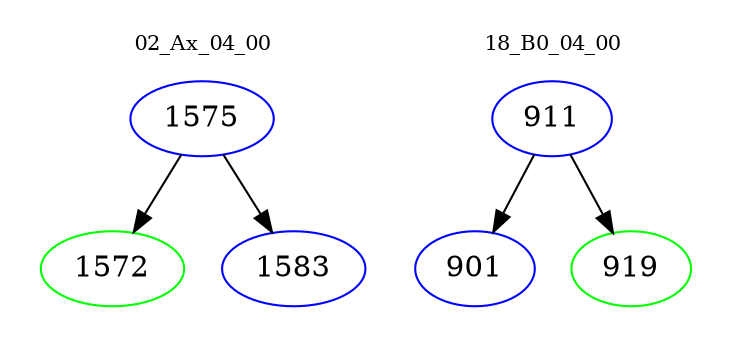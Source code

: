 digraph{
subgraph cluster_0 {
color = white
label = "02_Ax_04_00";
fontsize=10;
T0_1575 [label="1575", color="blue"]
T0_1575 -> T0_1572 [color="black"]
T0_1572 [label="1572", color="green"]
T0_1575 -> T0_1583 [color="black"]
T0_1583 [label="1583", color="blue"]
}
subgraph cluster_1 {
color = white
label = "18_B0_04_00";
fontsize=10;
T1_911 [label="911", color="blue"]
T1_911 -> T1_901 [color="black"]
T1_901 [label="901", color="blue"]
T1_911 -> T1_919 [color="black"]
T1_919 [label="919", color="green"]
}
}
